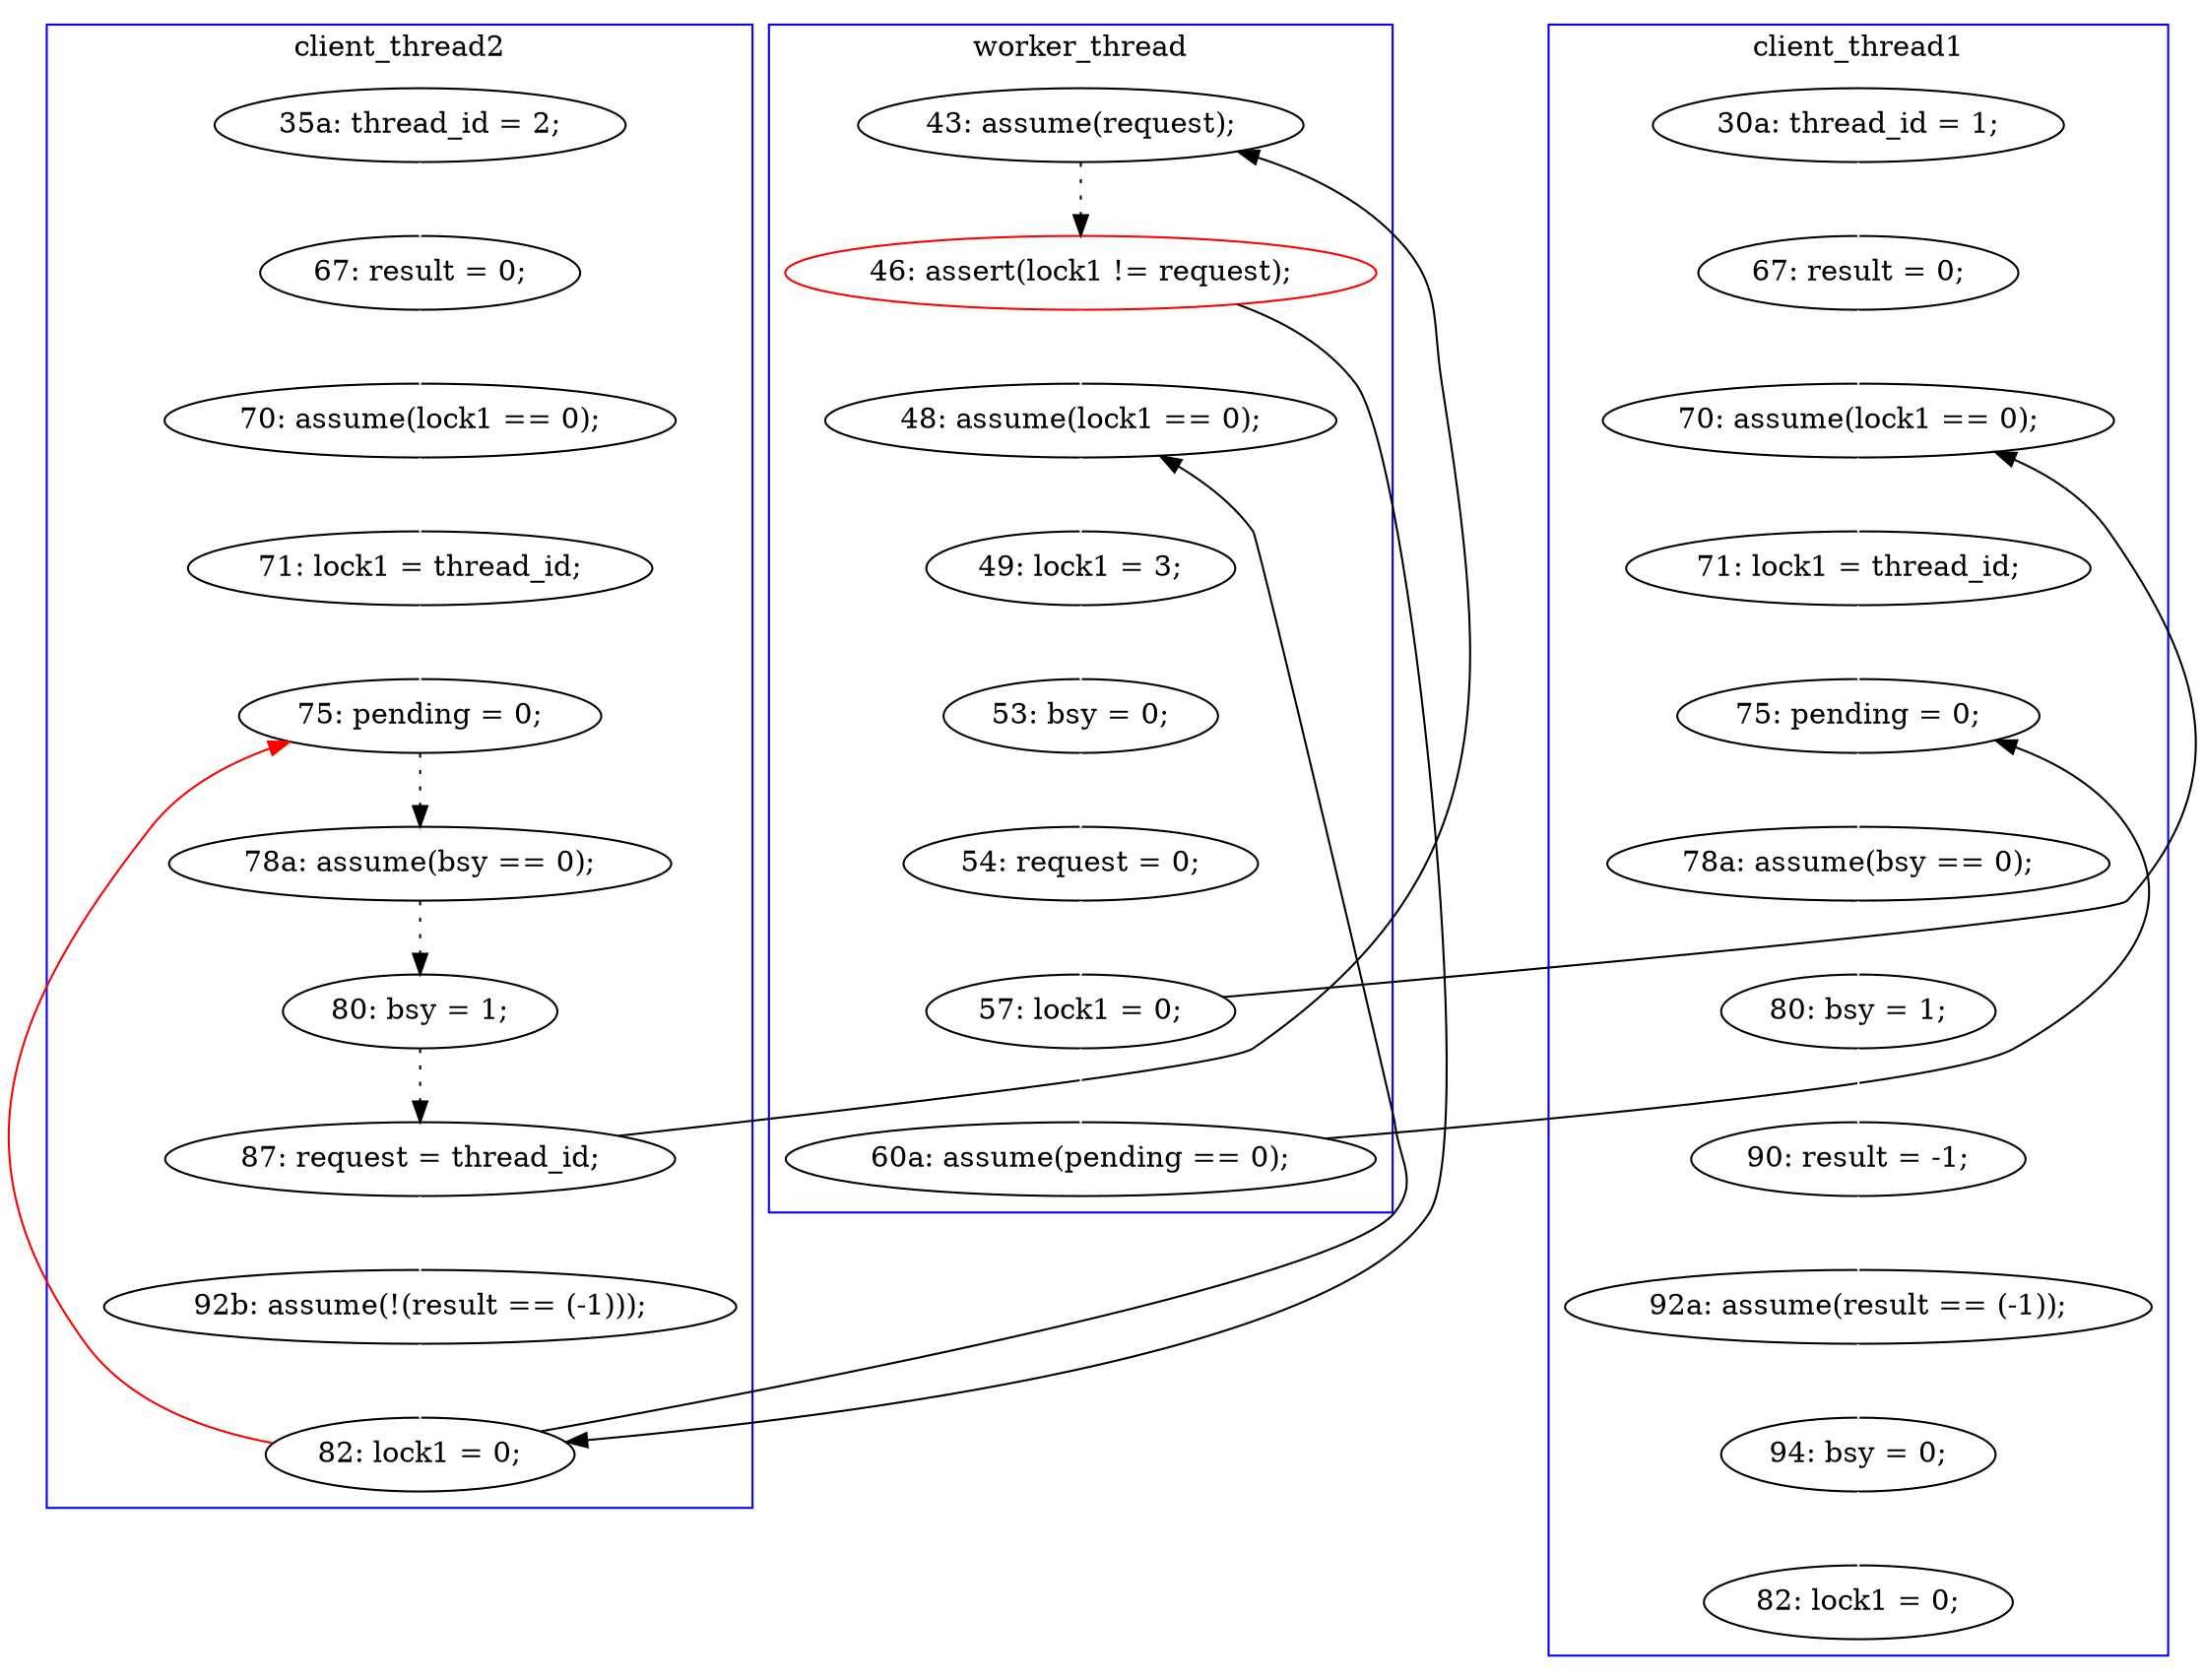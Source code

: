digraph Counterexample {
	52 -> 54 [color = white, style = solid]
	54 -> 55 [color = white, style = solid]
	18 -> 19 [color = black, style = dotted]
	28 -> 16 [color = red, style = solid, constraint = false]
	29 -> 30 [color = white, style = solid]
	31 -> 32 [color = white, style = solid]
	28 -> 29 [color = black, style = solid, constraint = false]
	27 -> 28 [color = black, style = solid, constraint = false]
	13 -> 14 [color = white, style = solid]
	45 -> 46 [color = white, style = solid]
	30 -> 31 [color = white, style = solid]
	10 -> 13 [color = white, style = solid]
	46 -> 47 [color = white, style = solid]
	21 -> 26 [color = black, style = solid, constraint = false]
	47 -> 49 [color = white, style = solid]
	23 -> 28 [color = white, style = solid]
	35 -> 47 [color = black, style = solid, constraint = false]
	27 -> 29 [color = white, style = solid]
	33 -> 35 [color = white, style = solid]
	41 -> 44 [color = white, style = solid]
	50 -> 52 [color = white, style = solid]
	14 -> 15 [color = white, style = solid]
	33 -> 45 [color = black, style = solid, constraint = false]
	15 -> 16 [color = white, style = solid]
	32 -> 33 [color = white, style = solid]
	26 -> 27 [color = black, style = dotted]
	21 -> 23 [color = white, style = solid]
	19 -> 21 [color = black, style = dotted]
	16 -> 18 [color = black, style = dotted]
	44 -> 45 [color = white, style = solid]
	55 -> 56 [color = white, style = solid]
	49 -> 50 [color = white, style = solid]
	subgraph cluster2 {
		label = client_thread2
		color = blue
		28  [label = "82: lock1 = 0;"]
		14  [label = "70: assume(lock1 == 0);"]
		15  [label = "71: lock1 = thread_id;"]
		21  [label = "87: request = thread_id;"]
		13  [label = "67: result = 0;"]
		19  [label = "80: bsy = 1;"]
		16  [label = "75: pending = 0;"]
		10  [label = "35a: thread_id = 2;"]
		23  [label = "92b: assume(!(result == (-1)));"]
		18  [label = "78a: assume(bsy == 0);"]
	}
	subgraph cluster3 {
		label = worker_thread
		color = blue
		31  [label = "53: bsy = 0;"]
		30  [label = "49: lock1 = 3;"]
		32  [label = "54: request = 0;"]
		26  [label = "43: assume(request);"]
		29  [label = "48: assume(lock1 == 0);"]
		35  [label = "60a: assume(pending == 0);"]
		27  [label = "46: assert(lock1 != request);", color = red]
		33  [label = "57: lock1 = 0;"]
	}
	subgraph cluster1 {
		label = client_thread1
		color = blue
		56  [label = "82: lock1 = 0;"]
		44  [label = "67: result = 0;"]
		55  [label = "94: bsy = 0;"]
		47  [label = "75: pending = 0;"]
		52  [label = "90: result = -1;"]
		50  [label = "80: bsy = 1;"]
		49  [label = "78a: assume(bsy == 0);"]
		46  [label = "71: lock1 = thread_id;"]
		45  [label = "70: assume(lock1 == 0);"]
		54  [label = "92a: assume(result == (-1));"]
		41  [label = "30a: thread_id = 1;"]
	}
}